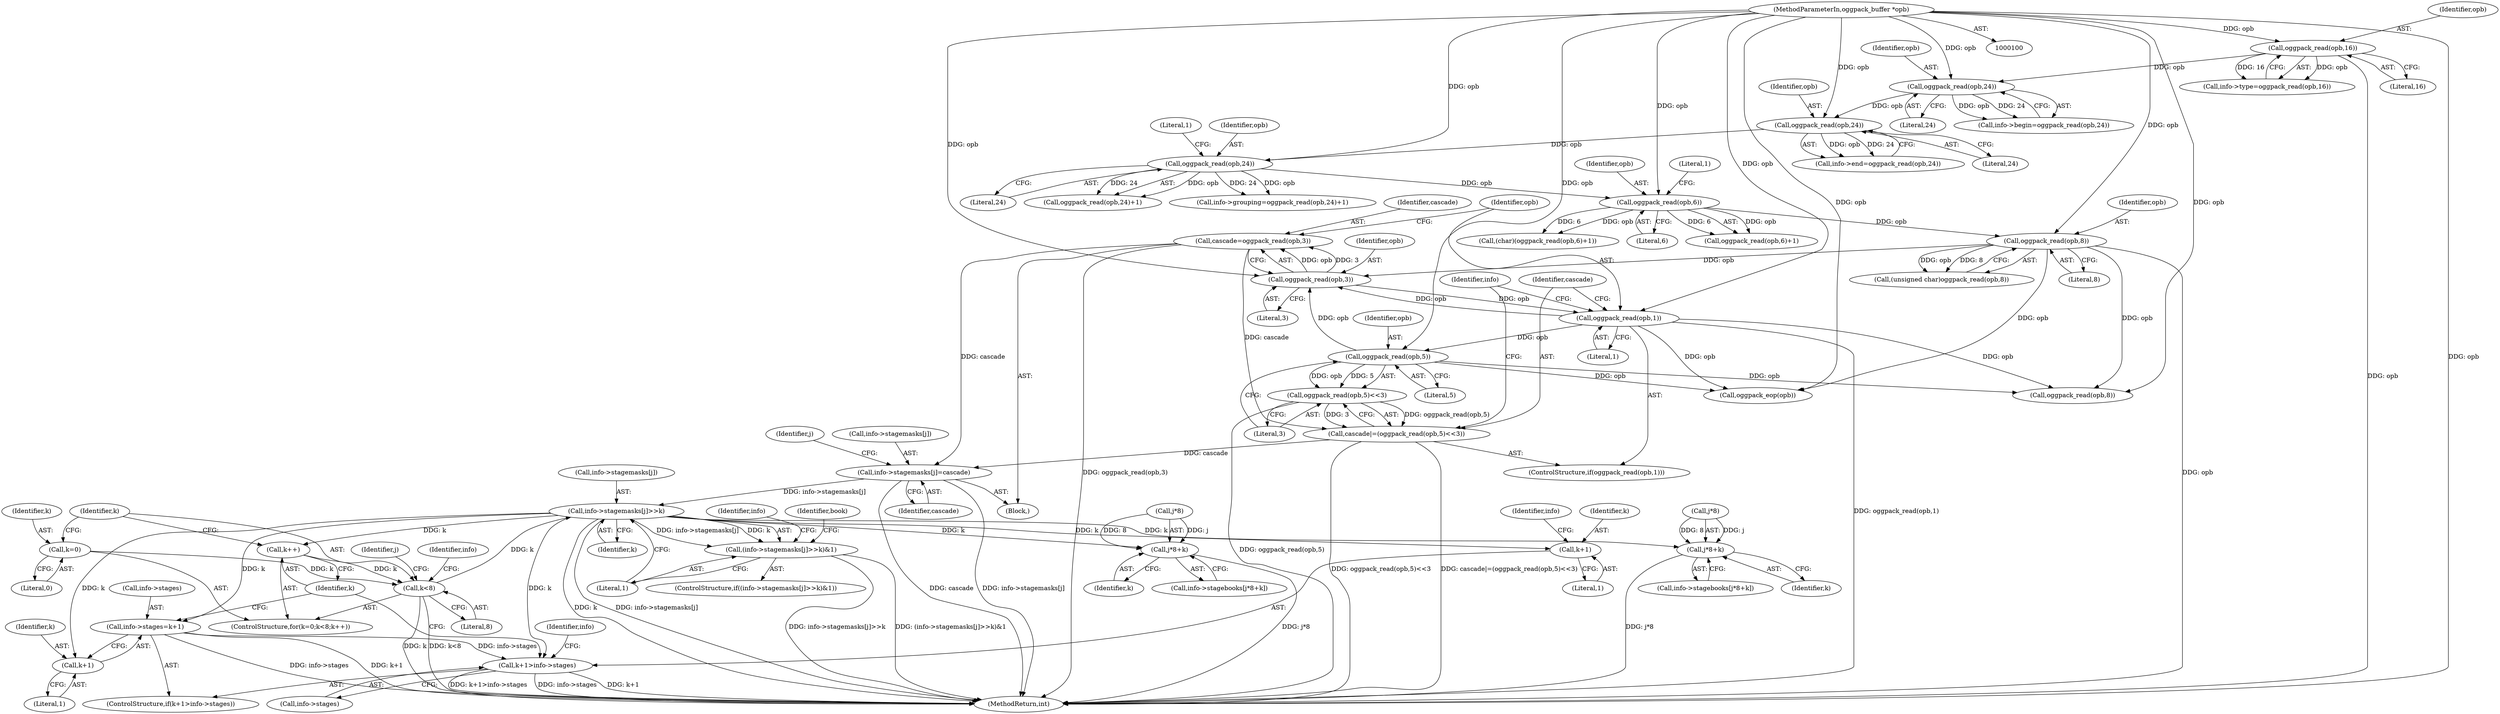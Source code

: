 digraph "0_Android_659030a2e80c38fb8da0a4eb68695349eec6778b_0@pointer" {
"1000283" [label="(Call,info->stagemasks[j]>>k)"];
"1000252" [label="(Call,info->stagemasks[j]=cascade)"];
"1000236" [label="(Call,cascade=oggpack_read(opb,3))"];
"1000238" [label="(Call,oggpack_read(opb,3))"];
"1000181" [label="(Call,oggpack_read(opb,8))"];
"1000171" [label="(Call,oggpack_read(opb,6))"];
"1000160" [label="(Call,oggpack_read(opb,24))"];
"1000152" [label="(Call,oggpack_read(opb,24))"];
"1000145" [label="(Call,oggpack_read(opb,24))"];
"1000125" [label="(Call,oggpack_read(opb,16))"];
"1000103" [label="(MethodParameterIn,oggpack_buffer *opb)"];
"1000242" [label="(Call,oggpack_read(opb,1))"];
"1000248" [label="(Call,oggpack_read(opb,5))"];
"1000245" [label="(Call,cascade|=(oggpack_read(opb,5)<<3))"];
"1000247" [label="(Call,oggpack_read(opb,5)<<3)"];
"1000275" [label="(Call,k<8)"];
"1000272" [label="(Call,k=0)"];
"1000278" [label="(Call,k++)"];
"1000283" [label="(Call,info->stagemasks[j]>>k)"];
"1000282" [label="(Call,(info->stagemasks[j]>>k)&1)"];
"1000312" [label="(Call,j*8+k)"];
"1000319" [label="(Call,k+1>info->stages)"];
"1000320" [label="(Call,k+1)"];
"1000326" [label="(Call,info->stages=k+1)"];
"1000330" [label="(Call,k+1)"];
"1000339" [label="(Call,j*8+k)"];
"1000340" [label="(Call,j*8)"];
"1000276" [label="(Identifier,k)"];
"1000172" [label="(Identifier,opb)"];
"1000281" [label="(ControlStructure,if((info->stagemasks[j]>>k)&1))"];
"1000234" [label="(Block,)"];
"1000103" [label="(MethodParameterIn,oggpack_buffer *opb)"];
"1000251" [label="(Literal,3)"];
"1000162" [label="(Literal,24)"];
"1000248" [label="(Call,oggpack_read(opb,5))"];
"1000242" [label="(Call,oggpack_read(opb,1))"];
"1000271" [label="(ControlStructure,for(k=0;k<8;k++))"];
"1000253" [label="(Call,info->stagemasks[j])"];
"1000181" [label="(Call,oggpack_read(opb,8))"];
"1000321" [label="(Identifier,k)"];
"1000275" [label="(Call,k<8)"];
"1000154" [label="(Literal,24)"];
"1000182" [label="(Identifier,opb)"];
"1000320" [label="(Call,k+1)"];
"1000152" [label="(Call,oggpack_read(opb,24))"];
"1000246" [label="(Identifier,cascade)"];
"1000243" [label="(Identifier,opb)"];
"1000316" [label="(Identifier,k)"];
"1000240" [label="(Literal,3)"];
"1000331" [label="(Identifier,k)"];
"1000247" [label="(Call,oggpack_read(opb,5)<<3)"];
"1000279" [label="(Identifier,k)"];
"1000289" [label="(Identifier,k)"];
"1000121" [label="(Call,info->type=oggpack_read(opb,16))"];
"1000126" [label="(Identifier,opb)"];
"1000313" [label="(Call,j*8)"];
"1000148" [label="(Call,info->end=oggpack_read(opb,24))"];
"1000147" [label="(Literal,24)"];
"1000239" [label="(Identifier,opb)"];
"1000319" [label="(Call,k+1>info->stages)"];
"1000326" [label="(Call,info->stages=k+1)"];
"1000145" [label="(Call,oggpack_read(opb,24))"];
"1000146" [label="(Identifier,opb)"];
"1000168" [label="(Call,(char)(oggpack_read(opb,6)+1))"];
"1000161" [label="(Identifier,opb)"];
"1000356" [label="(MethodReturn,int)"];
"1000286" [label="(Identifier,info)"];
"1000269" [label="(Identifier,j)"];
"1000273" [label="(Identifier,k)"];
"1000312" [label="(Call,j*8+k)"];
"1000163" [label="(Literal,1)"];
"1000155" [label="(Call,info->grouping=oggpack_read(opb,24)+1)"];
"1000250" [label="(Literal,5)"];
"1000297" [label="(Call,oggpack_read(opb,8))"];
"1000328" [label="(Identifier,info)"];
"1000125" [label="(Call,oggpack_read(opb,16))"];
"1000327" [label="(Call,info->stages)"];
"1000332" [label="(Literal,1)"];
"1000278" [label="(Call,k++)"];
"1000318" [label="(ControlStructure,if(k+1>info->stages))"];
"1000153" [label="(Identifier,opb)"];
"1000236" [label="(Call,cascade=oggpack_read(opb,3))"];
"1000277" [label="(Literal,8)"];
"1000343" [label="(Identifier,k)"];
"1000233" [label="(Identifier,j)"];
"1000294" [label="(Identifier,book)"];
"1000282" [label="(Call,(info->stagemasks[j]>>k)&1)"];
"1000335" [label="(Call,info->stagebooks[j*8+k])"];
"1000274" [label="(Literal,0)"];
"1000245" [label="(Call,cascade|=(oggpack_read(opb,5)<<3))"];
"1000324" [label="(Identifier,info)"];
"1000171" [label="(Call,oggpack_read(opb,6))"];
"1000308" [label="(Call,info->stagebooks[j*8+k])"];
"1000238" [label="(Call,oggpack_read(opb,3))"];
"1000249" [label="(Identifier,opb)"];
"1000244" [label="(Literal,1)"];
"1000272" [label="(Call,k=0)"];
"1000339" [label="(Call,j*8+k)"];
"1000170" [label="(Call,oggpack_read(opb,6)+1)"];
"1000258" [label="(Identifier,cascade)"];
"1000283" [label="(Call,info->stagemasks[j]>>k)"];
"1000160" [label="(Call,oggpack_read(opb,24))"];
"1000241" [label="(ControlStructure,if(oggpack_read(opb,1)))"];
"1000346" [label="(Call,oggpack_eop(opb))"];
"1000322" [label="(Literal,1)"];
"1000330" [label="(Call,k+1)"];
"1000179" [label="(Call,(unsigned char)oggpack_read(opb,8))"];
"1000183" [label="(Literal,8)"];
"1000290" [label="(Literal,1)"];
"1000255" [label="(Identifier,info)"];
"1000323" [label="(Call,info->stages)"];
"1000284" [label="(Call,info->stagemasks[j])"];
"1000174" [label="(Literal,1)"];
"1000337" [label="(Identifier,info)"];
"1000237" [label="(Identifier,cascade)"];
"1000159" [label="(Call,oggpack_read(opb,24)+1)"];
"1000127" [label="(Literal,16)"];
"1000252" [label="(Call,info->stagemasks[j]=cascade)"];
"1000141" [label="(Call,info->begin=oggpack_read(opb,24))"];
"1000173" [label="(Literal,6)"];
"1000283" -> "1000282"  [label="AST: "];
"1000283" -> "1000289"  [label="CFG: "];
"1000284" -> "1000283"  [label="AST: "];
"1000289" -> "1000283"  [label="AST: "];
"1000290" -> "1000283"  [label="CFG: "];
"1000283" -> "1000356"  [label="DDG: info->stagemasks[j]"];
"1000283" -> "1000356"  [label="DDG: k"];
"1000283" -> "1000278"  [label="DDG: k"];
"1000283" -> "1000282"  [label="DDG: info->stagemasks[j]"];
"1000283" -> "1000282"  [label="DDG: k"];
"1000252" -> "1000283"  [label="DDG: info->stagemasks[j]"];
"1000275" -> "1000283"  [label="DDG: k"];
"1000283" -> "1000312"  [label="DDG: k"];
"1000283" -> "1000319"  [label="DDG: k"];
"1000283" -> "1000320"  [label="DDG: k"];
"1000283" -> "1000326"  [label="DDG: k"];
"1000283" -> "1000330"  [label="DDG: k"];
"1000283" -> "1000339"  [label="DDG: k"];
"1000252" -> "1000234"  [label="AST: "];
"1000252" -> "1000258"  [label="CFG: "];
"1000253" -> "1000252"  [label="AST: "];
"1000258" -> "1000252"  [label="AST: "];
"1000233" -> "1000252"  [label="CFG: "];
"1000252" -> "1000356"  [label="DDG: info->stagemasks[j]"];
"1000252" -> "1000356"  [label="DDG: cascade"];
"1000236" -> "1000252"  [label="DDG: cascade"];
"1000245" -> "1000252"  [label="DDG: cascade"];
"1000236" -> "1000234"  [label="AST: "];
"1000236" -> "1000238"  [label="CFG: "];
"1000237" -> "1000236"  [label="AST: "];
"1000238" -> "1000236"  [label="AST: "];
"1000243" -> "1000236"  [label="CFG: "];
"1000236" -> "1000356"  [label="DDG: oggpack_read(opb,3)"];
"1000238" -> "1000236"  [label="DDG: opb"];
"1000238" -> "1000236"  [label="DDG: 3"];
"1000236" -> "1000245"  [label="DDG: cascade"];
"1000238" -> "1000240"  [label="CFG: "];
"1000239" -> "1000238"  [label="AST: "];
"1000240" -> "1000238"  [label="AST: "];
"1000181" -> "1000238"  [label="DDG: opb"];
"1000242" -> "1000238"  [label="DDG: opb"];
"1000248" -> "1000238"  [label="DDG: opb"];
"1000103" -> "1000238"  [label="DDG: opb"];
"1000238" -> "1000242"  [label="DDG: opb"];
"1000181" -> "1000179"  [label="AST: "];
"1000181" -> "1000183"  [label="CFG: "];
"1000182" -> "1000181"  [label="AST: "];
"1000183" -> "1000181"  [label="AST: "];
"1000179" -> "1000181"  [label="CFG: "];
"1000181" -> "1000356"  [label="DDG: opb"];
"1000181" -> "1000179"  [label="DDG: opb"];
"1000181" -> "1000179"  [label="DDG: 8"];
"1000171" -> "1000181"  [label="DDG: opb"];
"1000103" -> "1000181"  [label="DDG: opb"];
"1000181" -> "1000297"  [label="DDG: opb"];
"1000181" -> "1000346"  [label="DDG: opb"];
"1000171" -> "1000170"  [label="AST: "];
"1000171" -> "1000173"  [label="CFG: "];
"1000172" -> "1000171"  [label="AST: "];
"1000173" -> "1000171"  [label="AST: "];
"1000174" -> "1000171"  [label="CFG: "];
"1000171" -> "1000168"  [label="DDG: opb"];
"1000171" -> "1000168"  [label="DDG: 6"];
"1000171" -> "1000170"  [label="DDG: opb"];
"1000171" -> "1000170"  [label="DDG: 6"];
"1000160" -> "1000171"  [label="DDG: opb"];
"1000103" -> "1000171"  [label="DDG: opb"];
"1000160" -> "1000159"  [label="AST: "];
"1000160" -> "1000162"  [label="CFG: "];
"1000161" -> "1000160"  [label="AST: "];
"1000162" -> "1000160"  [label="AST: "];
"1000163" -> "1000160"  [label="CFG: "];
"1000160" -> "1000155"  [label="DDG: opb"];
"1000160" -> "1000155"  [label="DDG: 24"];
"1000160" -> "1000159"  [label="DDG: opb"];
"1000160" -> "1000159"  [label="DDG: 24"];
"1000152" -> "1000160"  [label="DDG: opb"];
"1000103" -> "1000160"  [label="DDG: opb"];
"1000152" -> "1000148"  [label="AST: "];
"1000152" -> "1000154"  [label="CFG: "];
"1000153" -> "1000152"  [label="AST: "];
"1000154" -> "1000152"  [label="AST: "];
"1000148" -> "1000152"  [label="CFG: "];
"1000152" -> "1000148"  [label="DDG: opb"];
"1000152" -> "1000148"  [label="DDG: 24"];
"1000145" -> "1000152"  [label="DDG: opb"];
"1000103" -> "1000152"  [label="DDG: opb"];
"1000145" -> "1000141"  [label="AST: "];
"1000145" -> "1000147"  [label="CFG: "];
"1000146" -> "1000145"  [label="AST: "];
"1000147" -> "1000145"  [label="AST: "];
"1000141" -> "1000145"  [label="CFG: "];
"1000145" -> "1000141"  [label="DDG: opb"];
"1000145" -> "1000141"  [label="DDG: 24"];
"1000125" -> "1000145"  [label="DDG: opb"];
"1000103" -> "1000145"  [label="DDG: opb"];
"1000125" -> "1000121"  [label="AST: "];
"1000125" -> "1000127"  [label="CFG: "];
"1000126" -> "1000125"  [label="AST: "];
"1000127" -> "1000125"  [label="AST: "];
"1000121" -> "1000125"  [label="CFG: "];
"1000125" -> "1000356"  [label="DDG: opb"];
"1000125" -> "1000121"  [label="DDG: opb"];
"1000125" -> "1000121"  [label="DDG: 16"];
"1000103" -> "1000125"  [label="DDG: opb"];
"1000103" -> "1000100"  [label="AST: "];
"1000103" -> "1000356"  [label="DDG: opb"];
"1000103" -> "1000242"  [label="DDG: opb"];
"1000103" -> "1000248"  [label="DDG: opb"];
"1000103" -> "1000297"  [label="DDG: opb"];
"1000103" -> "1000346"  [label="DDG: opb"];
"1000242" -> "1000241"  [label="AST: "];
"1000242" -> "1000244"  [label="CFG: "];
"1000243" -> "1000242"  [label="AST: "];
"1000244" -> "1000242"  [label="AST: "];
"1000246" -> "1000242"  [label="CFG: "];
"1000255" -> "1000242"  [label="CFG: "];
"1000242" -> "1000356"  [label="DDG: oggpack_read(opb,1)"];
"1000242" -> "1000248"  [label="DDG: opb"];
"1000242" -> "1000297"  [label="DDG: opb"];
"1000242" -> "1000346"  [label="DDG: opb"];
"1000248" -> "1000247"  [label="AST: "];
"1000248" -> "1000250"  [label="CFG: "];
"1000249" -> "1000248"  [label="AST: "];
"1000250" -> "1000248"  [label="AST: "];
"1000251" -> "1000248"  [label="CFG: "];
"1000248" -> "1000247"  [label="DDG: opb"];
"1000248" -> "1000247"  [label="DDG: 5"];
"1000248" -> "1000297"  [label="DDG: opb"];
"1000248" -> "1000346"  [label="DDG: opb"];
"1000245" -> "1000241"  [label="AST: "];
"1000245" -> "1000247"  [label="CFG: "];
"1000246" -> "1000245"  [label="AST: "];
"1000247" -> "1000245"  [label="AST: "];
"1000255" -> "1000245"  [label="CFG: "];
"1000245" -> "1000356"  [label="DDG: cascade|=(oggpack_read(opb,5)<<3)"];
"1000245" -> "1000356"  [label="DDG: oggpack_read(opb,5)<<3"];
"1000247" -> "1000245"  [label="DDG: oggpack_read(opb,5)"];
"1000247" -> "1000245"  [label="DDG: 3"];
"1000247" -> "1000251"  [label="CFG: "];
"1000251" -> "1000247"  [label="AST: "];
"1000247" -> "1000356"  [label="DDG: oggpack_read(opb,5)"];
"1000275" -> "1000271"  [label="AST: "];
"1000275" -> "1000277"  [label="CFG: "];
"1000276" -> "1000275"  [label="AST: "];
"1000277" -> "1000275"  [label="AST: "];
"1000286" -> "1000275"  [label="CFG: "];
"1000269" -> "1000275"  [label="CFG: "];
"1000275" -> "1000356"  [label="DDG: k<8"];
"1000275" -> "1000356"  [label="DDG: k"];
"1000272" -> "1000275"  [label="DDG: k"];
"1000278" -> "1000275"  [label="DDG: k"];
"1000272" -> "1000271"  [label="AST: "];
"1000272" -> "1000274"  [label="CFG: "];
"1000273" -> "1000272"  [label="AST: "];
"1000274" -> "1000272"  [label="AST: "];
"1000276" -> "1000272"  [label="CFG: "];
"1000278" -> "1000271"  [label="AST: "];
"1000278" -> "1000279"  [label="CFG: "];
"1000279" -> "1000278"  [label="AST: "];
"1000276" -> "1000278"  [label="CFG: "];
"1000282" -> "1000281"  [label="AST: "];
"1000282" -> "1000290"  [label="CFG: "];
"1000290" -> "1000282"  [label="AST: "];
"1000294" -> "1000282"  [label="CFG: "];
"1000337" -> "1000282"  [label="CFG: "];
"1000282" -> "1000356"  [label="DDG: (info->stagemasks[j]>>k)&1"];
"1000282" -> "1000356"  [label="DDG: info->stagemasks[j]>>k"];
"1000312" -> "1000308"  [label="AST: "];
"1000312" -> "1000316"  [label="CFG: "];
"1000313" -> "1000312"  [label="AST: "];
"1000316" -> "1000312"  [label="AST: "];
"1000308" -> "1000312"  [label="CFG: "];
"1000312" -> "1000356"  [label="DDG: j*8"];
"1000313" -> "1000312"  [label="DDG: j"];
"1000313" -> "1000312"  [label="DDG: 8"];
"1000319" -> "1000318"  [label="AST: "];
"1000319" -> "1000323"  [label="CFG: "];
"1000320" -> "1000319"  [label="AST: "];
"1000323" -> "1000319"  [label="AST: "];
"1000328" -> "1000319"  [label="CFG: "];
"1000279" -> "1000319"  [label="CFG: "];
"1000319" -> "1000356"  [label="DDG: k+1>info->stages"];
"1000319" -> "1000356"  [label="DDG: info->stages"];
"1000319" -> "1000356"  [label="DDG: k+1"];
"1000326" -> "1000319"  [label="DDG: info->stages"];
"1000320" -> "1000322"  [label="CFG: "];
"1000321" -> "1000320"  [label="AST: "];
"1000322" -> "1000320"  [label="AST: "];
"1000324" -> "1000320"  [label="CFG: "];
"1000326" -> "1000318"  [label="AST: "];
"1000326" -> "1000330"  [label="CFG: "];
"1000327" -> "1000326"  [label="AST: "];
"1000330" -> "1000326"  [label="AST: "];
"1000279" -> "1000326"  [label="CFG: "];
"1000326" -> "1000356"  [label="DDG: k+1"];
"1000326" -> "1000356"  [label="DDG: info->stages"];
"1000330" -> "1000332"  [label="CFG: "];
"1000331" -> "1000330"  [label="AST: "];
"1000332" -> "1000330"  [label="AST: "];
"1000339" -> "1000335"  [label="AST: "];
"1000339" -> "1000343"  [label="CFG: "];
"1000340" -> "1000339"  [label="AST: "];
"1000343" -> "1000339"  [label="AST: "];
"1000335" -> "1000339"  [label="CFG: "];
"1000339" -> "1000356"  [label="DDG: j*8"];
"1000340" -> "1000339"  [label="DDG: j"];
"1000340" -> "1000339"  [label="DDG: 8"];
}

